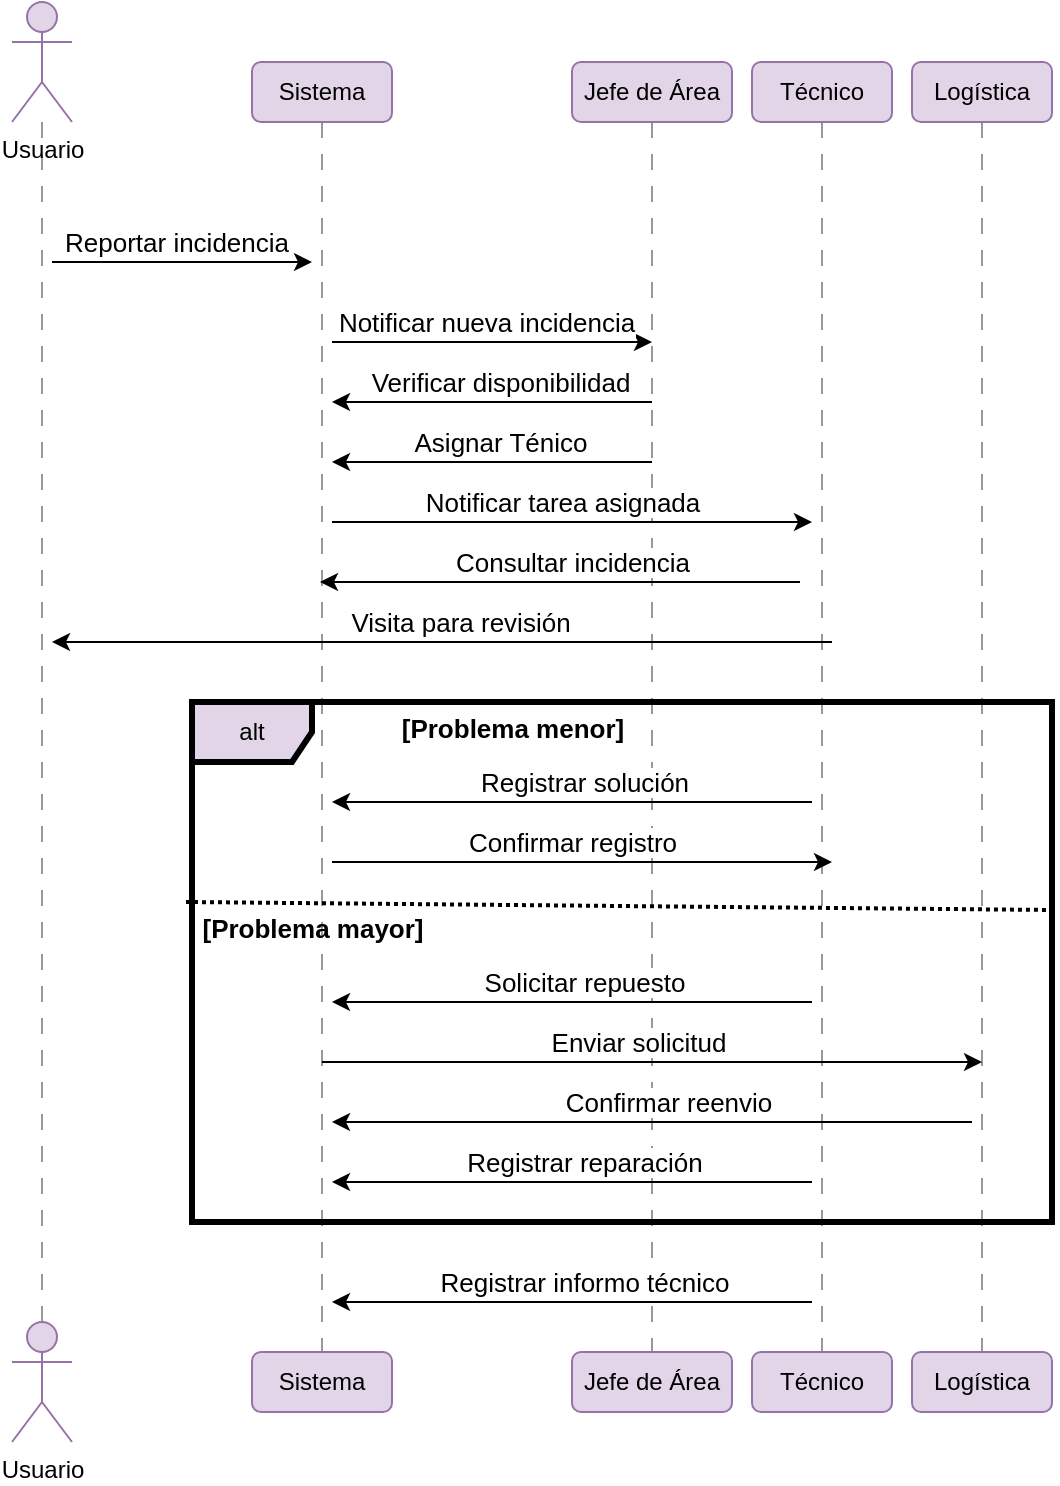 <mxfile version="27.0.6">
  <diagram name="Página-1" id="mWamjsiQDqu8ru9OgxXo">
    <mxGraphModel dx="1426" dy="791" grid="1" gridSize="10" guides="1" tooltips="1" connect="1" arrows="1" fold="1" page="1" pageScale="1" pageWidth="827" pageHeight="1169" math="0" shadow="0">
      <root>
        <mxCell id="0" />
        <mxCell id="1" parent="0" />
        <mxCell id="_3RmegfmRFNaw-Xtq7hj-5" style="edgeStyle=orthogonalEdgeStyle;rounded=0;orthogonalLoop=1;jettySize=auto;html=1;dashed=1;dashPattern=8 8;endArrow=none;startFill=0;strokeColor=#999999;flowAnimation=0;" edge="1" parent="1" source="_3RmegfmRFNaw-Xtq7hj-1" target="_3RmegfmRFNaw-Xtq7hj-2">
          <mxGeometry relative="1" as="geometry" />
        </mxCell>
        <mxCell id="_3RmegfmRFNaw-Xtq7hj-1" value="Usuario" style="shape=umlActor;verticalLabelPosition=bottom;verticalAlign=top;html=1;outlineConnect=0;fillColor=#e1d5e7;strokeColor=#9673a6;" vertex="1" parent="1">
          <mxGeometry x="140" y="30" width="30" height="60" as="geometry" />
        </mxCell>
        <mxCell id="_3RmegfmRFNaw-Xtq7hj-2" value="Usuario" style="shape=umlActor;verticalLabelPosition=bottom;verticalAlign=top;html=1;outlineConnect=0;fillColor=#e1d5e7;strokeColor=#9673a6;" vertex="1" parent="1">
          <mxGeometry x="140" y="690" width="30" height="60" as="geometry" />
        </mxCell>
        <mxCell id="_3RmegfmRFNaw-Xtq7hj-9" style="edgeStyle=orthogonalEdgeStyle;rounded=0;orthogonalLoop=1;jettySize=auto;html=1;dashed=1;dashPattern=8 8;endArrow=none;startFill=0;strokeColor=#999999;" edge="1" parent="1" source="_3RmegfmRFNaw-Xtq7hj-6" target="_3RmegfmRFNaw-Xtq7hj-8">
          <mxGeometry relative="1" as="geometry" />
        </mxCell>
        <mxCell id="_3RmegfmRFNaw-Xtq7hj-6" value="Sistema" style="rounded=1;whiteSpace=wrap;html=1;fillColor=#e1d5e7;strokeColor=#9673a6;" vertex="1" parent="1">
          <mxGeometry x="260" y="60" width="70" height="30" as="geometry" />
        </mxCell>
        <mxCell id="_3RmegfmRFNaw-Xtq7hj-8" value="Sistema" style="rounded=1;whiteSpace=wrap;html=1;fillColor=#e1d5e7;strokeColor=#9673a6;" vertex="1" parent="1">
          <mxGeometry x="260" y="705" width="70" height="30" as="geometry" />
        </mxCell>
        <mxCell id="_3RmegfmRFNaw-Xtq7hj-10" style="edgeStyle=orthogonalEdgeStyle;rounded=0;orthogonalLoop=1;jettySize=auto;html=1;dashed=1;dashPattern=8 8;endArrow=none;startFill=0;strokeColor=#999999;" edge="1" parent="1" source="_3RmegfmRFNaw-Xtq7hj-11" target="_3RmegfmRFNaw-Xtq7hj-12">
          <mxGeometry relative="1" as="geometry" />
        </mxCell>
        <mxCell id="_3RmegfmRFNaw-Xtq7hj-11" value="Jefe de Área" style="rounded=1;whiteSpace=wrap;html=1;fillColor=#e1d5e7;strokeColor=#9673a6;" vertex="1" parent="1">
          <mxGeometry x="420" y="60" width="80" height="30" as="geometry" />
        </mxCell>
        <mxCell id="_3RmegfmRFNaw-Xtq7hj-12" value="Jefe de Área" style="rounded=1;whiteSpace=wrap;html=1;fillColor=#e1d5e7;strokeColor=#9673a6;" vertex="1" parent="1">
          <mxGeometry x="420" y="705" width="80" height="30" as="geometry" />
        </mxCell>
        <mxCell id="_3RmegfmRFNaw-Xtq7hj-13" style="edgeStyle=orthogonalEdgeStyle;rounded=0;orthogonalLoop=1;jettySize=auto;html=1;dashed=1;dashPattern=8 8;endArrow=none;startFill=0;strokeColor=#999999;" edge="1" parent="1" source="_3RmegfmRFNaw-Xtq7hj-14" target="_3RmegfmRFNaw-Xtq7hj-15">
          <mxGeometry relative="1" as="geometry" />
        </mxCell>
        <mxCell id="_3RmegfmRFNaw-Xtq7hj-14" value="Técnico" style="rounded=1;whiteSpace=wrap;html=1;fillColor=#e1d5e7;strokeColor=#9673a6;" vertex="1" parent="1">
          <mxGeometry x="510" y="60" width="70" height="30" as="geometry" />
        </mxCell>
        <mxCell id="_3RmegfmRFNaw-Xtq7hj-15" value="Técnico" style="rounded=1;whiteSpace=wrap;html=1;fillColor=#e1d5e7;strokeColor=#9673a6;" vertex="1" parent="1">
          <mxGeometry x="510" y="705" width="70" height="30" as="geometry" />
        </mxCell>
        <mxCell id="_3RmegfmRFNaw-Xtq7hj-16" style="edgeStyle=orthogonalEdgeStyle;rounded=0;orthogonalLoop=1;jettySize=auto;html=1;dashed=1;dashPattern=8 8;endArrow=none;startFill=0;strokeColor=#999999;" edge="1" parent="1" source="_3RmegfmRFNaw-Xtq7hj-17" target="_3RmegfmRFNaw-Xtq7hj-18">
          <mxGeometry relative="1" as="geometry" />
        </mxCell>
        <mxCell id="_3RmegfmRFNaw-Xtq7hj-17" value="Logística" style="rounded=1;whiteSpace=wrap;html=1;fillColor=#e1d5e7;strokeColor=#9673a6;" vertex="1" parent="1">
          <mxGeometry x="590" y="60" width="70" height="30" as="geometry" />
        </mxCell>
        <mxCell id="_3RmegfmRFNaw-Xtq7hj-18" value="Logística" style="rounded=1;whiteSpace=wrap;html=1;fillColor=#e1d5e7;strokeColor=#9673a6;" vertex="1" parent="1">
          <mxGeometry x="590" y="705" width="70" height="30" as="geometry" />
        </mxCell>
        <mxCell id="_3RmegfmRFNaw-Xtq7hj-22" value="" style="endArrow=classic;html=1;rounded=0;" edge="1" parent="1">
          <mxGeometry width="50" height="50" relative="1" as="geometry">
            <mxPoint x="160" y="160" as="sourcePoint" />
            <mxPoint x="290" y="160" as="targetPoint" />
          </mxGeometry>
        </mxCell>
        <mxCell id="_3RmegfmRFNaw-Xtq7hj-23" value="&lt;font style=&quot;font-size: 13px;&quot;&gt;Reportar incidencia&lt;/font&gt;" style="edgeLabel;html=1;align=center;verticalAlign=middle;resizable=0;points=[];" vertex="1" connectable="0" parent="_3RmegfmRFNaw-Xtq7hj-22">
          <mxGeometry x="-0.046" relative="1" as="geometry">
            <mxPoint y="-10" as="offset" />
          </mxGeometry>
        </mxCell>
        <mxCell id="_3RmegfmRFNaw-Xtq7hj-25" value="" style="endArrow=classic;html=1;rounded=0;" edge="1" parent="1">
          <mxGeometry width="50" height="50" relative="1" as="geometry">
            <mxPoint x="300" y="200" as="sourcePoint" />
            <mxPoint x="460" y="200" as="targetPoint" />
          </mxGeometry>
        </mxCell>
        <mxCell id="_3RmegfmRFNaw-Xtq7hj-26" value="&lt;font style=&quot;font-size: 13px;&quot;&gt;Notificar nueva incidencia&lt;/font&gt;" style="edgeLabel;html=1;align=center;verticalAlign=middle;resizable=0;points=[];" vertex="1" connectable="0" parent="_3RmegfmRFNaw-Xtq7hj-25">
          <mxGeometry x="-0.046" relative="1" as="geometry">
            <mxPoint y="-10" as="offset" />
          </mxGeometry>
        </mxCell>
        <mxCell id="_3RmegfmRFNaw-Xtq7hj-27" value="" style="endArrow=classic;html=1;rounded=0;" edge="1" parent="1">
          <mxGeometry width="50" height="50" relative="1" as="geometry">
            <mxPoint x="460" y="230" as="sourcePoint" />
            <mxPoint x="300" y="230" as="targetPoint" />
          </mxGeometry>
        </mxCell>
        <mxCell id="_3RmegfmRFNaw-Xtq7hj-28" value="&lt;font style=&quot;font-size: 13px;&quot;&gt;Verificar disponibilidad&lt;/font&gt;" style="edgeLabel;html=1;align=center;verticalAlign=middle;resizable=0;points=[];" vertex="1" connectable="0" parent="_3RmegfmRFNaw-Xtq7hj-27">
          <mxGeometry x="-0.046" relative="1" as="geometry">
            <mxPoint y="-10" as="offset" />
          </mxGeometry>
        </mxCell>
        <mxCell id="_3RmegfmRFNaw-Xtq7hj-29" value="" style="endArrow=classic;html=1;rounded=0;" edge="1" parent="1">
          <mxGeometry width="50" height="50" relative="1" as="geometry">
            <mxPoint x="460" y="260" as="sourcePoint" />
            <mxPoint x="300" y="260" as="targetPoint" />
          </mxGeometry>
        </mxCell>
        <mxCell id="_3RmegfmRFNaw-Xtq7hj-30" value="&lt;font style=&quot;font-size: 13px;&quot;&gt;Asignar Ténico&lt;/font&gt;" style="edgeLabel;html=1;align=center;verticalAlign=middle;resizable=0;points=[];" vertex="1" connectable="0" parent="_3RmegfmRFNaw-Xtq7hj-29">
          <mxGeometry x="-0.046" relative="1" as="geometry">
            <mxPoint y="-10" as="offset" />
          </mxGeometry>
        </mxCell>
        <mxCell id="_3RmegfmRFNaw-Xtq7hj-32" value="" style="endArrow=classic;html=1;rounded=0;" edge="1" parent="1">
          <mxGeometry width="50" height="50" relative="1" as="geometry">
            <mxPoint x="300" y="290" as="sourcePoint" />
            <mxPoint x="540" y="290" as="targetPoint" />
          </mxGeometry>
        </mxCell>
        <mxCell id="_3RmegfmRFNaw-Xtq7hj-33" value="&lt;font style=&quot;font-size: 13px;&quot;&gt;Notificar tarea asignada&lt;/font&gt;" style="edgeLabel;html=1;align=center;verticalAlign=middle;resizable=0;points=[];" vertex="1" connectable="0" parent="_3RmegfmRFNaw-Xtq7hj-32">
          <mxGeometry x="-0.046" relative="1" as="geometry">
            <mxPoint y="-10" as="offset" />
          </mxGeometry>
        </mxCell>
        <mxCell id="_3RmegfmRFNaw-Xtq7hj-34" value="" style="endArrow=classic;html=1;rounded=0;" edge="1" parent="1">
          <mxGeometry width="50" height="50" relative="1" as="geometry">
            <mxPoint x="534" y="320" as="sourcePoint" />
            <mxPoint x="294" y="320" as="targetPoint" />
          </mxGeometry>
        </mxCell>
        <mxCell id="_3RmegfmRFNaw-Xtq7hj-35" value="&lt;font style=&quot;font-size: 13px;&quot;&gt;Consultar incidencia&lt;/font&gt;" style="edgeLabel;html=1;align=center;verticalAlign=middle;resizable=0;points=[];" vertex="1" connectable="0" parent="_3RmegfmRFNaw-Xtq7hj-34">
          <mxGeometry x="-0.046" relative="1" as="geometry">
            <mxPoint y="-10" as="offset" />
          </mxGeometry>
        </mxCell>
        <mxCell id="_3RmegfmRFNaw-Xtq7hj-36" value="" style="endArrow=classic;html=1;rounded=0;" edge="1" parent="1">
          <mxGeometry width="50" height="50" relative="1" as="geometry">
            <mxPoint x="550" y="350" as="sourcePoint" />
            <mxPoint x="160" y="350" as="targetPoint" />
          </mxGeometry>
        </mxCell>
        <mxCell id="_3RmegfmRFNaw-Xtq7hj-37" value="&lt;font style=&quot;font-size: 13px;&quot;&gt;Visita para revisión&lt;/font&gt;" style="edgeLabel;html=1;align=center;verticalAlign=middle;resizable=0;points=[];" vertex="1" connectable="0" parent="_3RmegfmRFNaw-Xtq7hj-36">
          <mxGeometry x="-0.046" relative="1" as="geometry">
            <mxPoint y="-10" as="offset" />
          </mxGeometry>
        </mxCell>
        <mxCell id="_3RmegfmRFNaw-Xtq7hj-41" value="alt" style="shape=umlFrame;whiteSpace=wrap;html=1;pointerEvents=0;fillColor=#e1d5e7;strokeColor=#000000;gradientColor=none;swimlaneFillColor=none;strokeWidth=3;" vertex="1" parent="1">
          <mxGeometry x="230" y="380" width="430" height="260" as="geometry" />
        </mxCell>
        <mxCell id="_3RmegfmRFNaw-Xtq7hj-42" value="&lt;font style=&quot;font-size: 13px;&quot;&gt;[Problema menor]&lt;/font&gt;" style="text;strokeColor=none;fillColor=none;html=1;fontSize=24;fontStyle=1;verticalAlign=middle;align=center;" vertex="1" parent="1">
          <mxGeometry x="340" y="390" width="100" as="geometry" />
        </mxCell>
        <mxCell id="_3RmegfmRFNaw-Xtq7hj-43" value="" style="endArrow=classic;html=1;rounded=0;" edge="1" parent="1">
          <mxGeometry width="50" height="50" relative="1" as="geometry">
            <mxPoint x="540" y="430" as="sourcePoint" />
            <mxPoint x="300" y="430" as="targetPoint" />
          </mxGeometry>
        </mxCell>
        <mxCell id="_3RmegfmRFNaw-Xtq7hj-44" value="&lt;font style=&quot;font-size: 13px;&quot;&gt;Registrar solución&lt;/font&gt;" style="edgeLabel;html=1;align=center;verticalAlign=middle;resizable=0;points=[];" vertex="1" connectable="0" parent="_3RmegfmRFNaw-Xtq7hj-43">
          <mxGeometry x="-0.046" relative="1" as="geometry">
            <mxPoint y="-10" as="offset" />
          </mxGeometry>
        </mxCell>
        <mxCell id="_3RmegfmRFNaw-Xtq7hj-45" value="" style="endArrow=classic;html=1;rounded=0;" edge="1" parent="1">
          <mxGeometry width="50" height="50" relative="1" as="geometry">
            <mxPoint x="300" y="460" as="sourcePoint" />
            <mxPoint x="550" y="460" as="targetPoint" />
          </mxGeometry>
        </mxCell>
        <mxCell id="_3RmegfmRFNaw-Xtq7hj-46" value="&lt;font style=&quot;font-size: 13px;&quot;&gt;Confirmar registro&lt;/font&gt;" style="edgeLabel;html=1;align=center;verticalAlign=middle;resizable=0;points=[];" vertex="1" connectable="0" parent="_3RmegfmRFNaw-Xtq7hj-45">
          <mxGeometry x="-0.046" relative="1" as="geometry">
            <mxPoint y="-10" as="offset" />
          </mxGeometry>
        </mxCell>
        <mxCell id="_3RmegfmRFNaw-Xtq7hj-47" value="&lt;font style=&quot;font-size: 13px;&quot;&gt;[Problema mayor]&lt;/font&gt;" style="text;strokeColor=none;fillColor=none;html=1;fontSize=24;fontStyle=1;verticalAlign=middle;align=center;" vertex="1" parent="1">
          <mxGeometry x="240" y="485" width="100" height="10" as="geometry" />
        </mxCell>
        <mxCell id="_3RmegfmRFNaw-Xtq7hj-48" value="" style="endArrow=classic;html=1;rounded=0;" edge="1" parent="1">
          <mxGeometry width="50" height="50" relative="1" as="geometry">
            <mxPoint x="540" y="530" as="sourcePoint" />
            <mxPoint x="300" y="530" as="targetPoint" />
          </mxGeometry>
        </mxCell>
        <mxCell id="_3RmegfmRFNaw-Xtq7hj-49" value="&lt;font style=&quot;font-size: 13px;&quot;&gt;Solicitar repuesto&lt;/font&gt;" style="edgeLabel;html=1;align=center;verticalAlign=middle;resizable=0;points=[];" vertex="1" connectable="0" parent="_3RmegfmRFNaw-Xtq7hj-48">
          <mxGeometry x="-0.046" relative="1" as="geometry">
            <mxPoint y="-10" as="offset" />
          </mxGeometry>
        </mxCell>
        <mxCell id="_3RmegfmRFNaw-Xtq7hj-50" value="" style="endArrow=classic;html=1;rounded=0;" edge="1" parent="1">
          <mxGeometry width="50" height="50" relative="1" as="geometry">
            <mxPoint x="295" y="560" as="sourcePoint" />
            <mxPoint x="625" y="560" as="targetPoint" />
          </mxGeometry>
        </mxCell>
        <mxCell id="_3RmegfmRFNaw-Xtq7hj-51" value="&lt;font style=&quot;font-size: 13px;&quot;&gt;Enviar solicitud&lt;/font&gt;" style="edgeLabel;html=1;align=center;verticalAlign=middle;resizable=0;points=[];" vertex="1" connectable="0" parent="_3RmegfmRFNaw-Xtq7hj-50">
          <mxGeometry x="-0.046" relative="1" as="geometry">
            <mxPoint y="-10" as="offset" />
          </mxGeometry>
        </mxCell>
        <mxCell id="_3RmegfmRFNaw-Xtq7hj-53" value="" style="endArrow=classic;html=1;rounded=0;" edge="1" parent="1">
          <mxGeometry width="50" height="50" relative="1" as="geometry">
            <mxPoint x="620" y="590" as="sourcePoint" />
            <mxPoint x="300" y="590" as="targetPoint" />
          </mxGeometry>
        </mxCell>
        <mxCell id="_3RmegfmRFNaw-Xtq7hj-54" value="&lt;font style=&quot;font-size: 13px;&quot;&gt;Confirmar reenvio&lt;/font&gt;" style="edgeLabel;html=1;align=center;verticalAlign=middle;resizable=0;points=[];" vertex="1" connectable="0" parent="_3RmegfmRFNaw-Xtq7hj-53">
          <mxGeometry x="-0.046" relative="1" as="geometry">
            <mxPoint y="-10" as="offset" />
          </mxGeometry>
        </mxCell>
        <mxCell id="_3RmegfmRFNaw-Xtq7hj-55" value="" style="endArrow=classic;html=1;rounded=0;" edge="1" parent="1">
          <mxGeometry width="50" height="50" relative="1" as="geometry">
            <mxPoint x="540" y="620" as="sourcePoint" />
            <mxPoint x="300" y="620" as="targetPoint" />
          </mxGeometry>
        </mxCell>
        <mxCell id="_3RmegfmRFNaw-Xtq7hj-56" value="&lt;font style=&quot;font-size: 13px;&quot;&gt;Registrar reparación&lt;/font&gt;" style="edgeLabel;html=1;align=center;verticalAlign=middle;resizable=0;points=[];" vertex="1" connectable="0" parent="_3RmegfmRFNaw-Xtq7hj-55">
          <mxGeometry x="-0.046" relative="1" as="geometry">
            <mxPoint y="-10" as="offset" />
          </mxGeometry>
        </mxCell>
        <mxCell id="_3RmegfmRFNaw-Xtq7hj-60" value="" style="endArrow=none;dashed=1;html=1;dashPattern=1 1;strokeWidth=2;rounded=0;entryX=1.002;entryY=0.4;entryDx=0;entryDy=0;entryPerimeter=0;" edge="1" parent="1" target="_3RmegfmRFNaw-Xtq7hj-41">
          <mxGeometry width="50" height="50" relative="1" as="geometry">
            <mxPoint x="227" y="480" as="sourcePoint" />
            <mxPoint x="420" y="400" as="targetPoint" />
          </mxGeometry>
        </mxCell>
        <mxCell id="_3RmegfmRFNaw-Xtq7hj-63" value="" style="endArrow=classic;html=1;rounded=0;" edge="1" parent="1">
          <mxGeometry width="50" height="50" relative="1" as="geometry">
            <mxPoint x="540" y="680" as="sourcePoint" />
            <mxPoint x="300" y="680" as="targetPoint" />
          </mxGeometry>
        </mxCell>
        <mxCell id="_3RmegfmRFNaw-Xtq7hj-64" value="&lt;font style=&quot;font-size: 13px;&quot;&gt;Registrar informo técnico&lt;/font&gt;" style="edgeLabel;html=1;align=center;verticalAlign=middle;resizable=0;points=[];" vertex="1" connectable="0" parent="_3RmegfmRFNaw-Xtq7hj-63">
          <mxGeometry x="-0.046" relative="1" as="geometry">
            <mxPoint y="-10" as="offset" />
          </mxGeometry>
        </mxCell>
      </root>
    </mxGraphModel>
  </diagram>
</mxfile>

